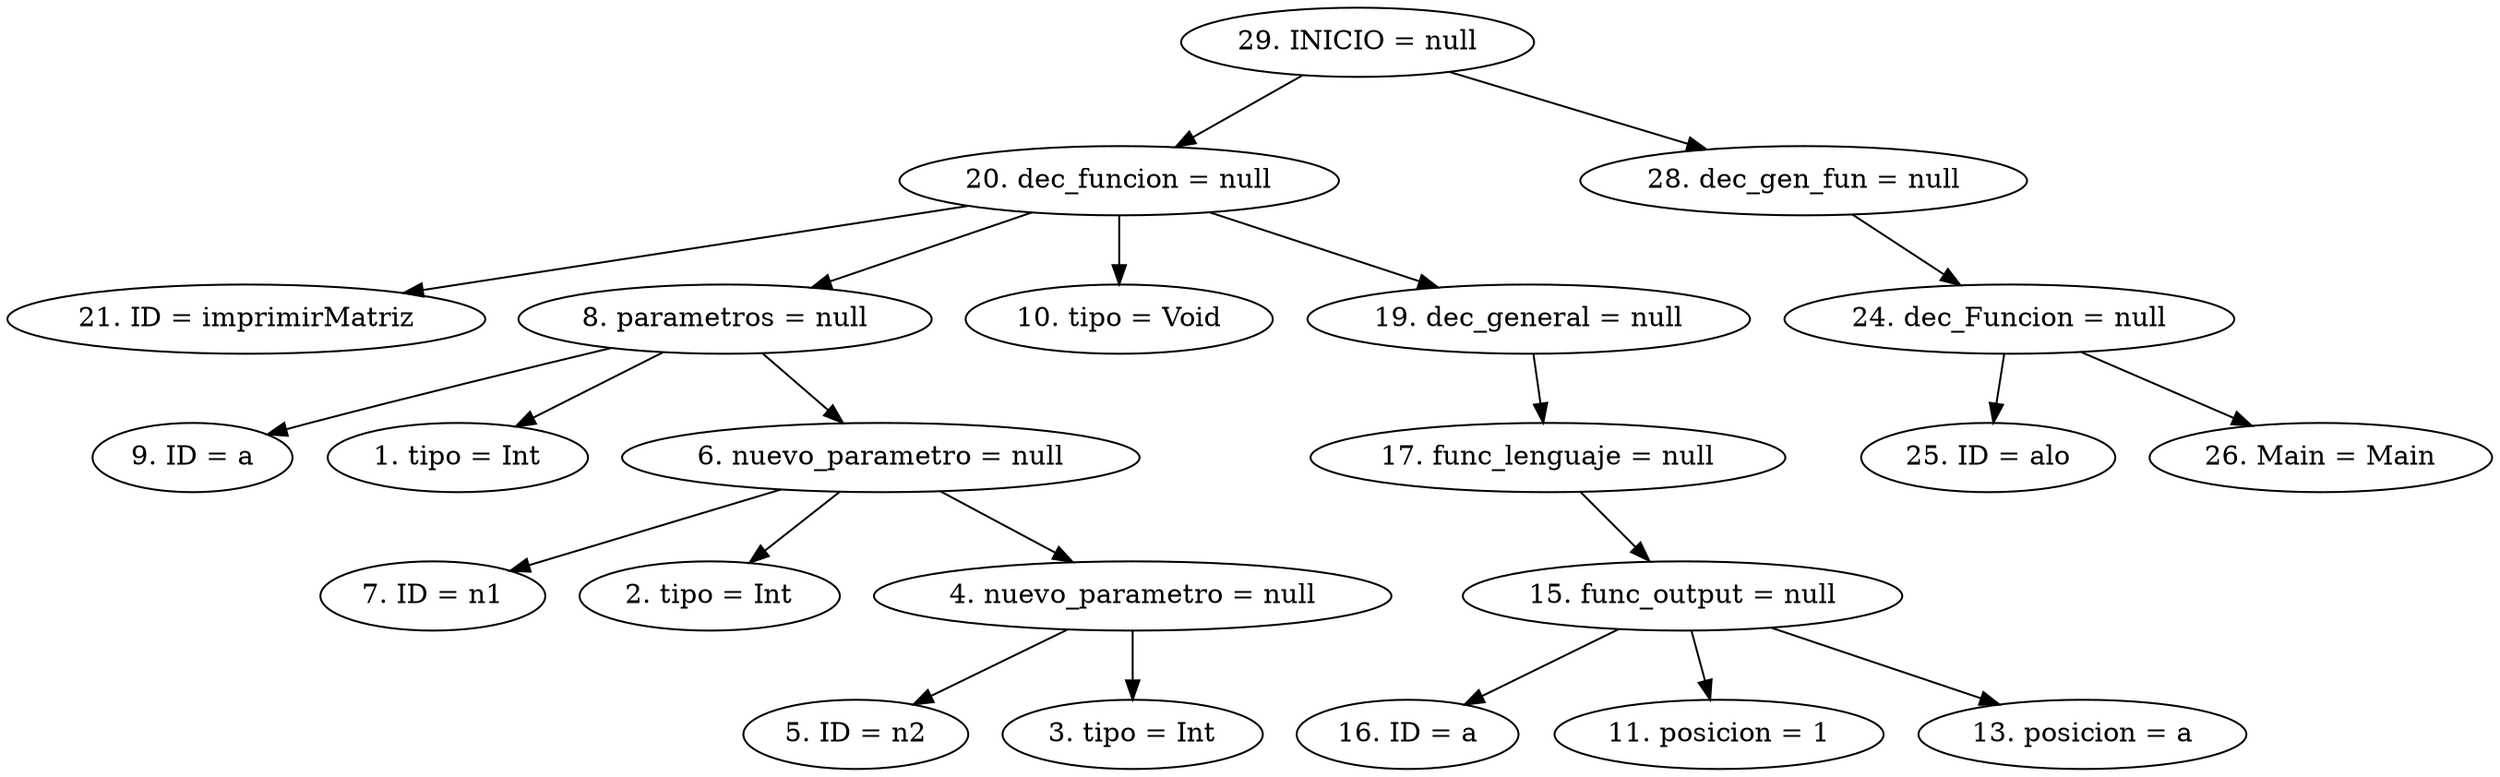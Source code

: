 digraph G {
"29. INICIO = null"->"20. dec_funcion = null"
"20. dec_funcion = null"->"21. ID = imprimirMatriz"
"20. dec_funcion = null"->"8. parametros = null"
"8. parametros = null"->"9. ID = a"
"8. parametros = null"->"1. tipo = Int"
"8. parametros = null"->"6. nuevo_parametro = null"
"6. nuevo_parametro = null"->"7. ID = n1"
"6. nuevo_parametro = null"->"2. tipo = Int"
"6. nuevo_parametro = null"->"4. nuevo_parametro = null"
"4. nuevo_parametro = null"->"5. ID = n2"
"4. nuevo_parametro = null"->"3. tipo = Int"
"20. dec_funcion = null"->"10. tipo = Void"
"20. dec_funcion = null"->"19. dec_general = null"
"19. dec_general = null"->"17. func_lenguaje = null"
"17. func_lenguaje = null"->"15. func_output = null"
"15. func_output = null"->"16. ID = a"
"15. func_output = null"->"11. posicion = 1"
"15. func_output = null"->"13. posicion = a"
"29. INICIO = null"->"28. dec_gen_fun = null"
"28. dec_gen_fun = null"->"24. dec_Funcion = null"
"24. dec_Funcion = null"->"25. ID = alo"
"24. dec_Funcion = null"->"26. Main = Main"


}
